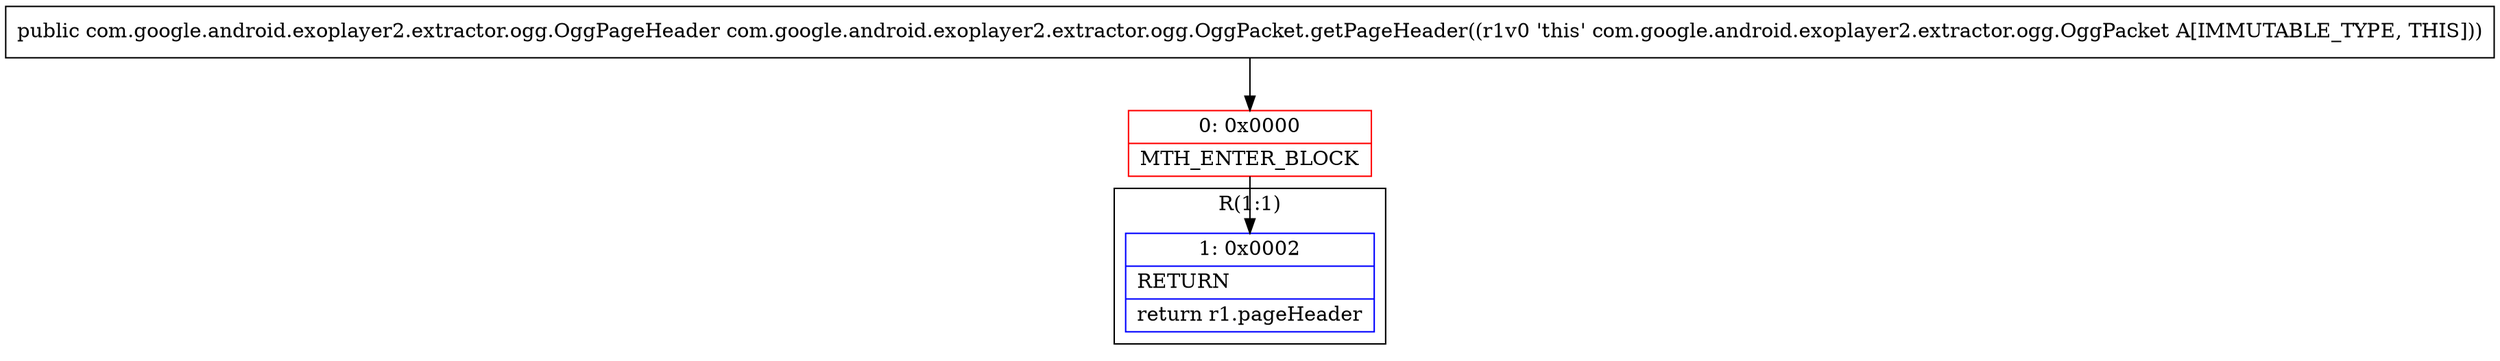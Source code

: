 digraph "CFG forcom.google.android.exoplayer2.extractor.ogg.OggPacket.getPageHeader()Lcom\/google\/android\/exoplayer2\/extractor\/ogg\/OggPageHeader;" {
subgraph cluster_Region_2058928187 {
label = "R(1:1)";
node [shape=record,color=blue];
Node_1 [shape=record,label="{1\:\ 0x0002|RETURN\l|return r1.pageHeader\l}"];
}
Node_0 [shape=record,color=red,label="{0\:\ 0x0000|MTH_ENTER_BLOCK\l}"];
MethodNode[shape=record,label="{public com.google.android.exoplayer2.extractor.ogg.OggPageHeader com.google.android.exoplayer2.extractor.ogg.OggPacket.getPageHeader((r1v0 'this' com.google.android.exoplayer2.extractor.ogg.OggPacket A[IMMUTABLE_TYPE, THIS])) }"];
MethodNode -> Node_0;
Node_0 -> Node_1;
}

